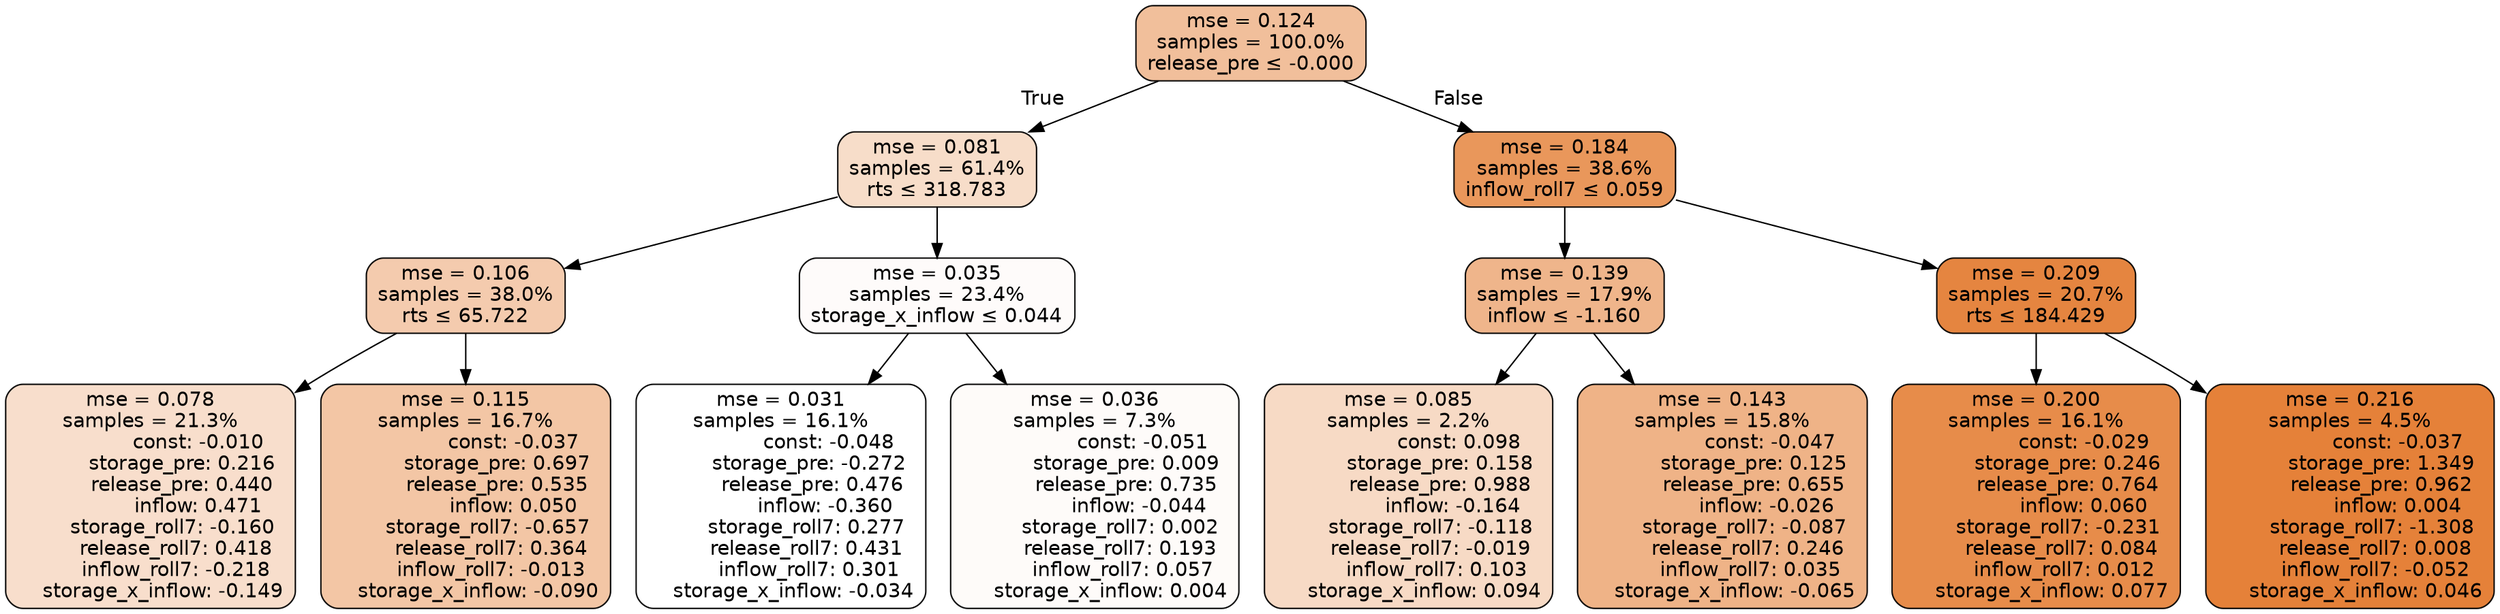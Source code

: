 digraph tree {
bgcolor="transparent"
node [shape=rectangle, style="filled, rounded", color="black", fontname=helvetica] ;
edge [fontname=helvetica] ;
	"0" [label="mse = 0.124
samples = 100.0%
release_pre &le; -0.000", fillcolor="#f1bf9b"]
	"1" [label="mse = 0.081
samples = 61.4%
rts &le; 318.783", fillcolor="#f7ddc9"]
	"2" [label="mse = 0.106
samples = 38.0%
rts &le; 65.722", fillcolor="#f4cbae"]
	"3" [label="mse = 0.078
samples = 21.3%
               const: -0.010
          storage_pre: 0.216
          release_pre: 0.440
               inflow: 0.471
       storage_roll7: -0.160
        release_roll7: 0.418
        inflow_roll7: -0.218
    storage_x_inflow: -0.149", fillcolor="#f8decc"]
	"4" [label="mse = 0.115
samples = 16.7%
               const: -0.037
          storage_pre: 0.697
          release_pre: 0.535
               inflow: 0.050
       storage_roll7: -0.657
        release_roll7: 0.364
        inflow_roll7: -0.013
    storage_x_inflow: -0.090", fillcolor="#f3c6a5"]
	"5" [label="mse = 0.035
samples = 23.4%
storage_x_inflow &le; 0.044", fillcolor="#fefbfa"]
	"6" [label="mse = 0.031
samples = 16.1%
               const: -0.048
         storage_pre: -0.272
          release_pre: 0.476
              inflow: -0.360
        storage_roll7: 0.277
        release_roll7: 0.431
         inflow_roll7: 0.301
    storage_x_inflow: -0.034", fillcolor="#ffffff"]
	"7" [label="mse = 0.036
samples = 7.3%
               const: -0.051
          storage_pre: 0.009
          release_pre: 0.735
              inflow: -0.044
        storage_roll7: 0.002
        release_roll7: 0.193
         inflow_roll7: 0.057
     storage_x_inflow: 0.004", fillcolor="#fefbf9"]
	"8" [label="mse = 0.184
samples = 38.6%
inflow_roll7 &le; 0.059", fillcolor="#e9975b"]
	"9" [label="mse = 0.139
samples = 17.9%
inflow &le; -1.160", fillcolor="#efb58b"]
	"10" [label="mse = 0.085
samples = 2.2%
                const: 0.098
          storage_pre: 0.158
          release_pre: 0.988
              inflow: -0.164
       storage_roll7: -0.118
       release_roll7: -0.019
         inflow_roll7: 0.103
     storage_x_inflow: 0.094", fillcolor="#f7dac5"]
	"11" [label="mse = 0.143
samples = 15.8%
               const: -0.047
          storage_pre: 0.125
          release_pre: 0.655
              inflow: -0.026
       storage_roll7: -0.087
        release_roll7: 0.246
         inflow_roll7: 0.035
    storage_x_inflow: -0.065", fillcolor="#efb387"]
	"12" [label="mse = 0.209
samples = 20.7%
rts &le; 184.429", fillcolor="#e58540"]
	"13" [label="mse = 0.200
samples = 16.1%
               const: -0.029
          storage_pre: 0.246
          release_pre: 0.764
               inflow: 0.060
       storage_roll7: -0.231
        release_roll7: 0.084
         inflow_roll7: 0.012
     storage_x_inflow: 0.077", fillcolor="#e78c4a"]
	"14" [label="mse = 0.216
samples = 4.5%
               const: -0.037
          storage_pre: 1.349
          release_pre: 0.962
               inflow: 0.004
       storage_roll7: -1.308
        release_roll7: 0.008
        inflow_roll7: -0.052
     storage_x_inflow: 0.046", fillcolor="#e58139"]

	"0" -> "1" [labeldistance=2.5, labelangle=45, headlabel="True"]
	"1" -> "2"
	"2" -> "3"
	"2" -> "4"
	"1" -> "5"
	"5" -> "6"
	"5" -> "7"
	"0" -> "8" [labeldistance=2.5, labelangle=-45, headlabel="False"]
	"8" -> "9"
	"9" -> "10"
	"9" -> "11"
	"8" -> "12"
	"12" -> "13"
	"12" -> "14"
}